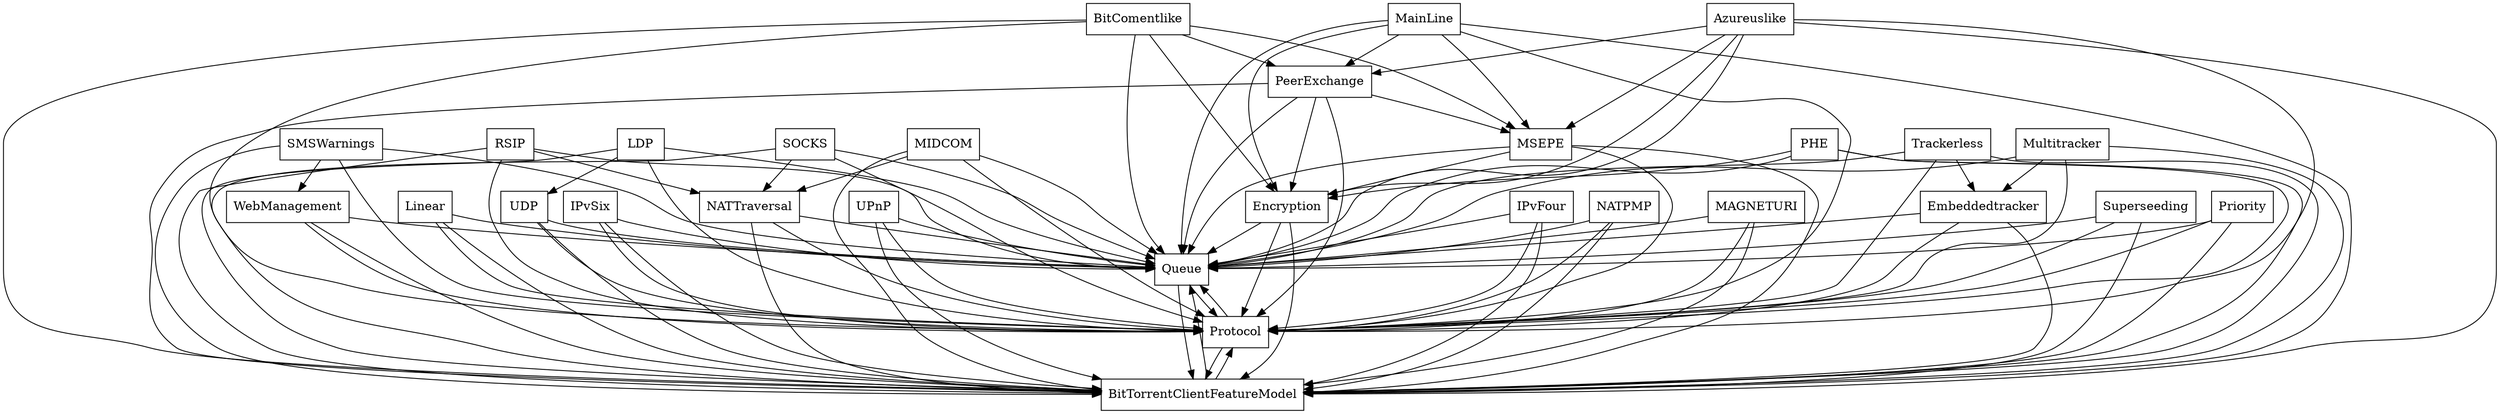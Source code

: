 digraph{
graph [rankdir=TB];
node [shape=box];
edge [arrowhead=normal];
0[label="UDP",]
1[label="BitComentlike",]
2[label="NATTraversal",]
3[label="SOCKS",]
4[label="MainLine",]
5[label="Linear",]
6[label="MIDCOM",]
7[label="Azureuslike",]
8[label="IPvSix",]
9[label="Embeddedtracker",]
10[label="UPnP",]
11[label="PeerExchange",]
12[label="Trackerless",]
13[label="WebManagement",]
14[label="Queue",]
15[label="SMSWarnings",]
16[label="RSIP",]
17[label="LDP",]
18[label="Protocol",]
19[label="PHE",]
20[label="Encryption",]
21[label="Superseeding",]
22[label="MSEPE",]
23[label="Priority",]
24[label="IPvFour",]
25[label="NATPMP",]
26[label="Multitracker",]
27[label="BitTorrentClientFeatureModel",]
28[label="MAGNETURI",]
0->14[label="",]
0->18[label="",]
0->27[label="",]
1->11[label="",]
1->14[label="",]
1->18[label="",]
1->20[label="",]
1->22[label="",]
1->27[label="",]
2->14[label="",]
2->18[label="",]
2->27[label="",]
3->2[label="",]
3->14[label="",]
3->18[label="",]
3->27[label="",]
4->11[label="",]
4->14[label="",]
4->18[label="",]
4->20[label="",]
4->22[label="",]
4->27[label="",]
5->14[label="",]
5->18[label="",]
5->27[label="",]
6->2[label="",]
6->14[label="",]
6->18[label="",]
6->27[label="",]
7->11[label="",]
7->14[label="",]
7->18[label="",]
7->20[label="",]
7->22[label="",]
7->27[label="",]
8->14[label="",]
8->18[label="",]
8->27[label="",]
9->14[label="",]
9->18[label="",]
9->27[label="",]
10->14[label="",]
10->18[label="",]
10->27[label="",]
11->14[label="",]
11->18[label="",]
11->20[label="",]
11->22[label="",]
11->27[label="",]
12->9[label="",]
12->14[label="",]
12->18[label="",]
12->27[label="",]
13->14[label="",]
13->18[label="",]
13->27[label="",]
14->18[label="",]
14->27[label="",]
15->13[label="",]
15->14[label="",]
15->18[label="",]
15->27[label="",]
16->2[label="",]
16->14[label="",]
16->18[label="",]
16->27[label="",]
17->0[label="",]
17->14[label="",]
17->18[label="",]
17->27[label="",]
18->14[label="",]
18->27[label="",]
19->14[label="",]
19->18[label="",]
19->20[label="",]
19->27[label="",]
20->14[label="",]
20->18[label="",]
20->27[label="",]
21->14[label="",]
21->18[label="",]
21->27[label="",]
22->14[label="",]
22->18[label="",]
22->20[label="",]
22->27[label="",]
23->14[label="",]
23->18[label="",]
23->27[label="",]
24->14[label="",]
24->18[label="",]
24->27[label="",]
25->14[label="",]
25->18[label="",]
25->27[label="",]
26->9[label="",]
26->14[label="",]
26->18[label="",]
26->27[label="",]
27->14[label="",]
27->18[label="",]
28->14[label="",]
28->18[label="",]
28->27[label="",]
}

